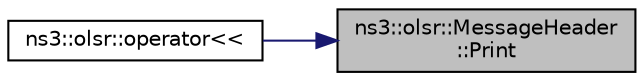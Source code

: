 digraph "ns3::olsr::MessageHeader::Print"
{
 // LATEX_PDF_SIZE
  edge [fontname="Helvetica",fontsize="10",labelfontname="Helvetica",labelfontsize="10"];
  node [fontname="Helvetica",fontsize="10",shape=record];
  rankdir="RL";
  Node1 [label="ns3::olsr::MessageHeader\l::Print",height=0.2,width=0.4,color="black", fillcolor="grey75", style="filled", fontcolor="black",tooltip=" "];
  Node1 -> Node2 [dir="back",color="midnightblue",fontsize="10",style="solid",fontname="Helvetica"];
  Node2 [label="ns3::olsr::operator\<\<",height=0.2,width=0.4,color="black", fillcolor="white", style="filled",URL="$namespacens3_1_1olsr.html#ac6b1343516e83c29a4139d7d8fb65eea",tooltip=" "];
}
